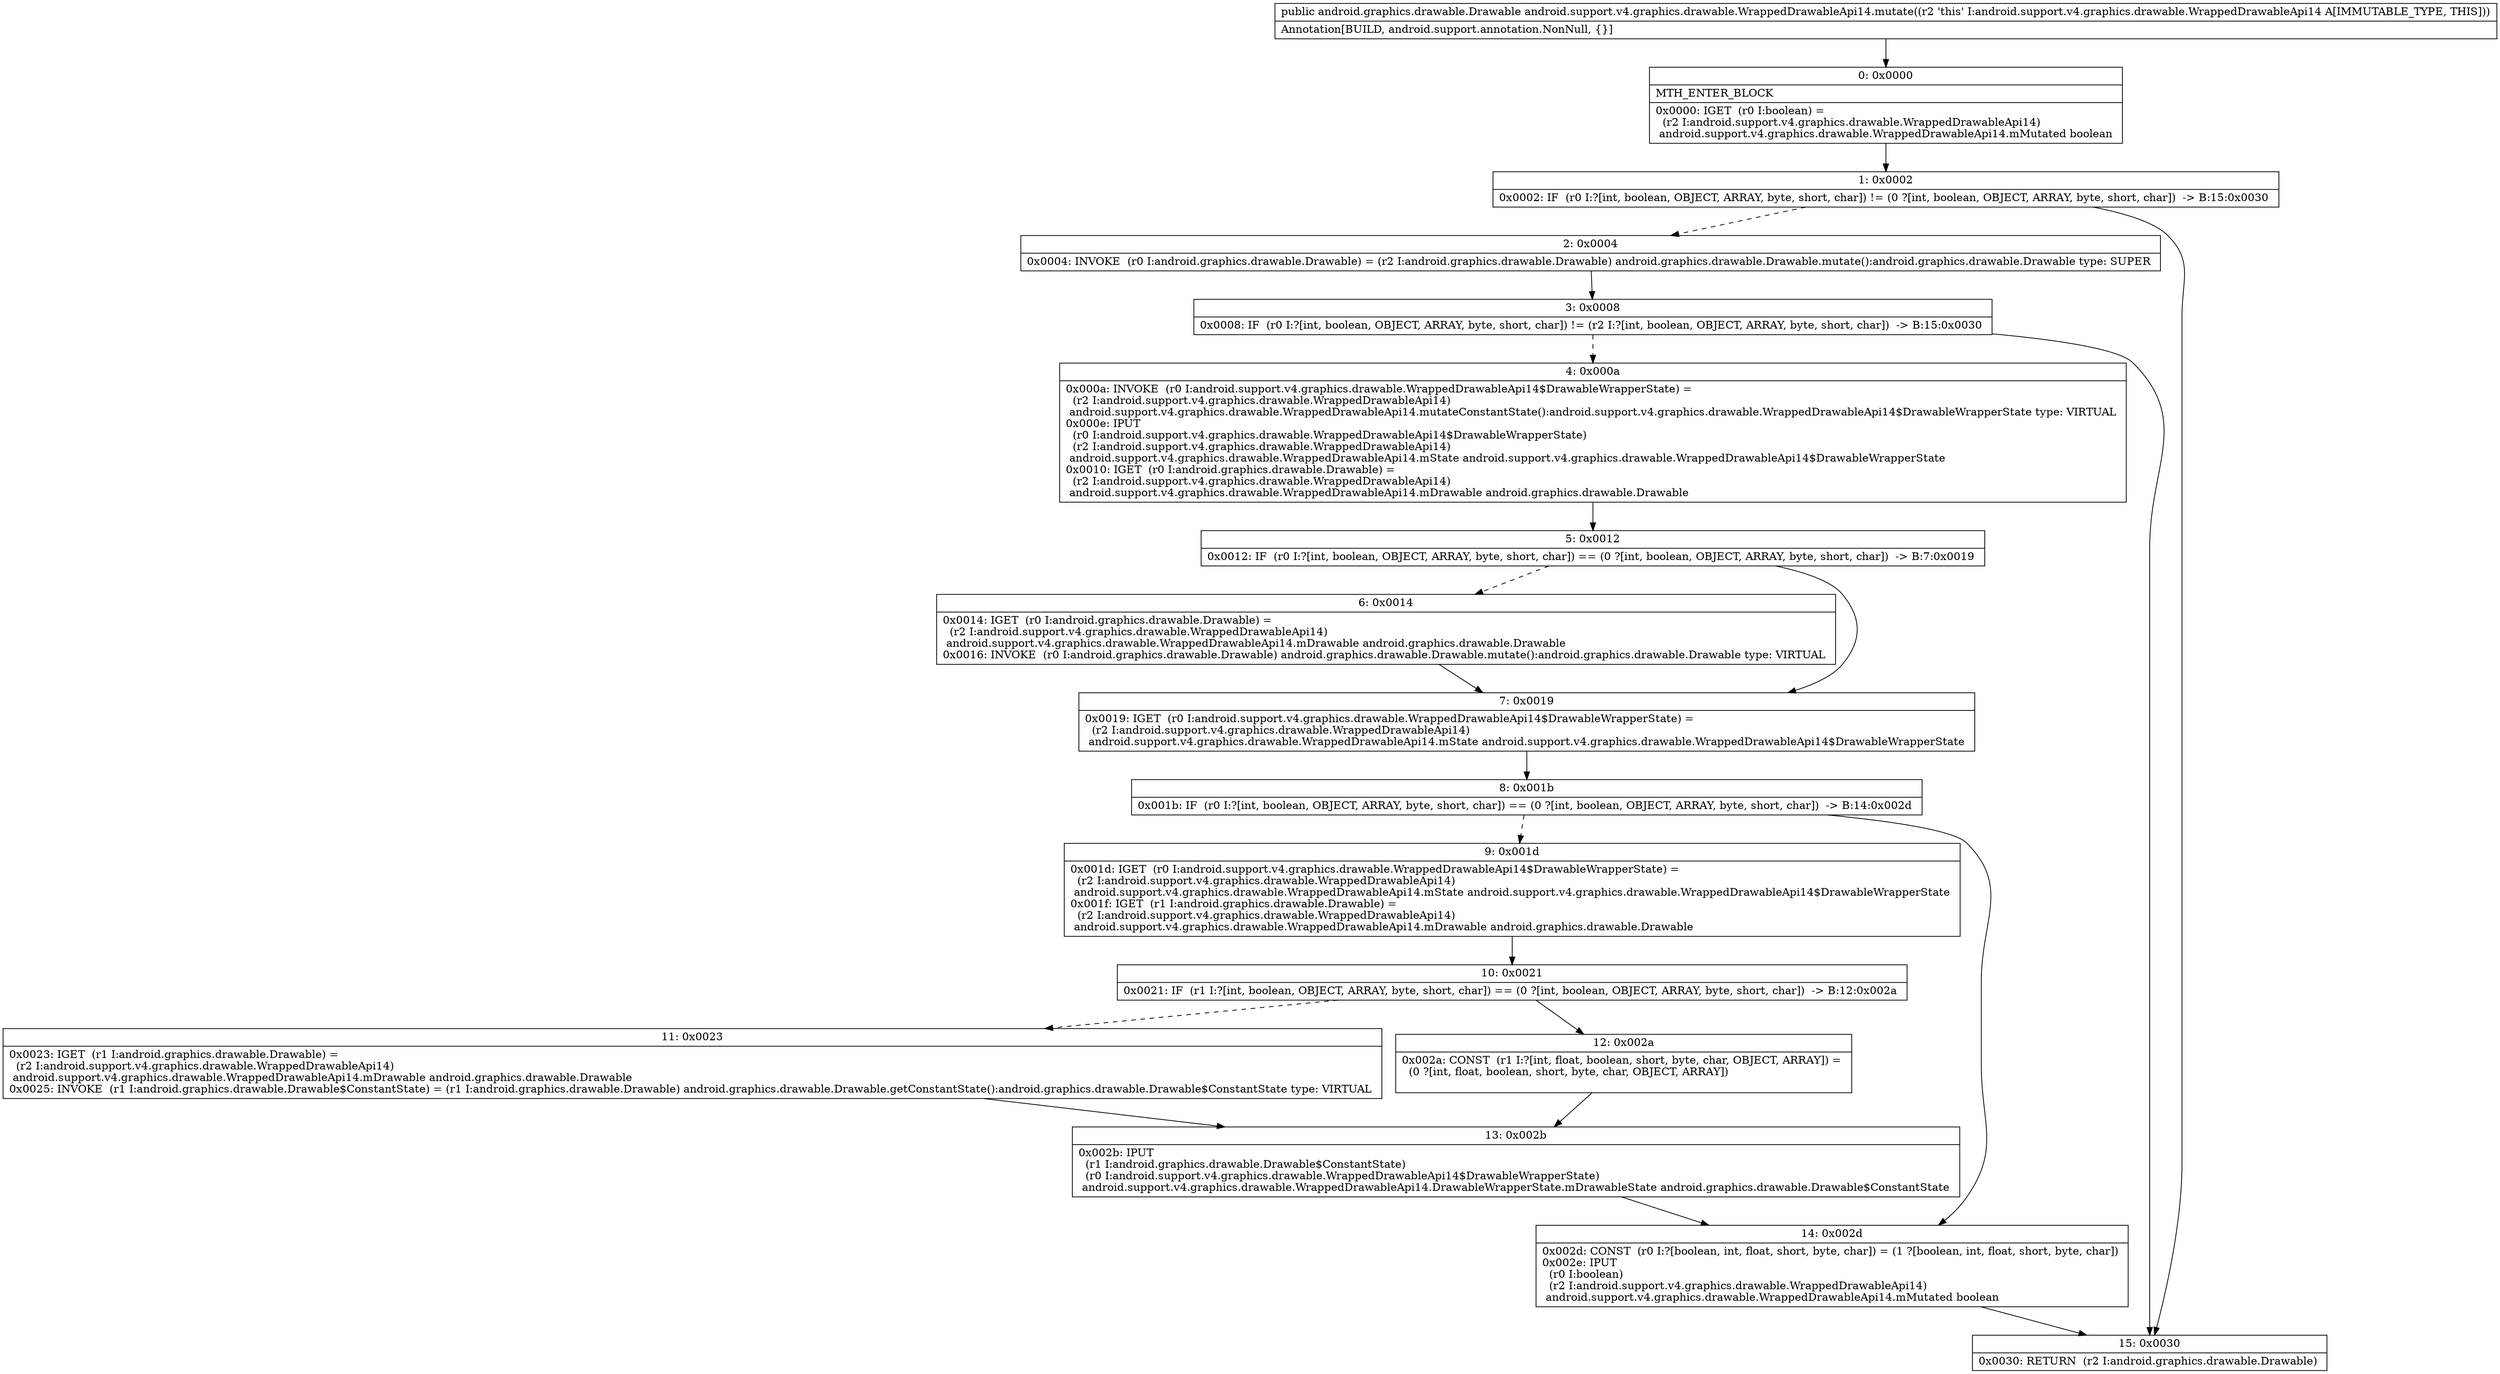 digraph "CFG forandroid.support.v4.graphics.drawable.WrappedDrawableApi14.mutate()Landroid\/graphics\/drawable\/Drawable;" {
Node_0 [shape=record,label="{0\:\ 0x0000|MTH_ENTER_BLOCK\l|0x0000: IGET  (r0 I:boolean) = \l  (r2 I:android.support.v4.graphics.drawable.WrappedDrawableApi14)\l android.support.v4.graphics.drawable.WrappedDrawableApi14.mMutated boolean \l}"];
Node_1 [shape=record,label="{1\:\ 0x0002|0x0002: IF  (r0 I:?[int, boolean, OBJECT, ARRAY, byte, short, char]) != (0 ?[int, boolean, OBJECT, ARRAY, byte, short, char])  \-\> B:15:0x0030 \l}"];
Node_2 [shape=record,label="{2\:\ 0x0004|0x0004: INVOKE  (r0 I:android.graphics.drawable.Drawable) = (r2 I:android.graphics.drawable.Drawable) android.graphics.drawable.Drawable.mutate():android.graphics.drawable.Drawable type: SUPER \l}"];
Node_3 [shape=record,label="{3\:\ 0x0008|0x0008: IF  (r0 I:?[int, boolean, OBJECT, ARRAY, byte, short, char]) != (r2 I:?[int, boolean, OBJECT, ARRAY, byte, short, char])  \-\> B:15:0x0030 \l}"];
Node_4 [shape=record,label="{4\:\ 0x000a|0x000a: INVOKE  (r0 I:android.support.v4.graphics.drawable.WrappedDrawableApi14$DrawableWrapperState) = \l  (r2 I:android.support.v4.graphics.drawable.WrappedDrawableApi14)\l android.support.v4.graphics.drawable.WrappedDrawableApi14.mutateConstantState():android.support.v4.graphics.drawable.WrappedDrawableApi14$DrawableWrapperState type: VIRTUAL \l0x000e: IPUT  \l  (r0 I:android.support.v4.graphics.drawable.WrappedDrawableApi14$DrawableWrapperState)\l  (r2 I:android.support.v4.graphics.drawable.WrappedDrawableApi14)\l android.support.v4.graphics.drawable.WrappedDrawableApi14.mState android.support.v4.graphics.drawable.WrappedDrawableApi14$DrawableWrapperState \l0x0010: IGET  (r0 I:android.graphics.drawable.Drawable) = \l  (r2 I:android.support.v4.graphics.drawable.WrappedDrawableApi14)\l android.support.v4.graphics.drawable.WrappedDrawableApi14.mDrawable android.graphics.drawable.Drawable \l}"];
Node_5 [shape=record,label="{5\:\ 0x0012|0x0012: IF  (r0 I:?[int, boolean, OBJECT, ARRAY, byte, short, char]) == (0 ?[int, boolean, OBJECT, ARRAY, byte, short, char])  \-\> B:7:0x0019 \l}"];
Node_6 [shape=record,label="{6\:\ 0x0014|0x0014: IGET  (r0 I:android.graphics.drawable.Drawable) = \l  (r2 I:android.support.v4.graphics.drawable.WrappedDrawableApi14)\l android.support.v4.graphics.drawable.WrappedDrawableApi14.mDrawable android.graphics.drawable.Drawable \l0x0016: INVOKE  (r0 I:android.graphics.drawable.Drawable) android.graphics.drawable.Drawable.mutate():android.graphics.drawable.Drawable type: VIRTUAL \l}"];
Node_7 [shape=record,label="{7\:\ 0x0019|0x0019: IGET  (r0 I:android.support.v4.graphics.drawable.WrappedDrawableApi14$DrawableWrapperState) = \l  (r2 I:android.support.v4.graphics.drawable.WrappedDrawableApi14)\l android.support.v4.graphics.drawable.WrappedDrawableApi14.mState android.support.v4.graphics.drawable.WrappedDrawableApi14$DrawableWrapperState \l}"];
Node_8 [shape=record,label="{8\:\ 0x001b|0x001b: IF  (r0 I:?[int, boolean, OBJECT, ARRAY, byte, short, char]) == (0 ?[int, boolean, OBJECT, ARRAY, byte, short, char])  \-\> B:14:0x002d \l}"];
Node_9 [shape=record,label="{9\:\ 0x001d|0x001d: IGET  (r0 I:android.support.v4.graphics.drawable.WrappedDrawableApi14$DrawableWrapperState) = \l  (r2 I:android.support.v4.graphics.drawable.WrappedDrawableApi14)\l android.support.v4.graphics.drawable.WrappedDrawableApi14.mState android.support.v4.graphics.drawable.WrappedDrawableApi14$DrawableWrapperState \l0x001f: IGET  (r1 I:android.graphics.drawable.Drawable) = \l  (r2 I:android.support.v4.graphics.drawable.WrappedDrawableApi14)\l android.support.v4.graphics.drawable.WrappedDrawableApi14.mDrawable android.graphics.drawable.Drawable \l}"];
Node_10 [shape=record,label="{10\:\ 0x0021|0x0021: IF  (r1 I:?[int, boolean, OBJECT, ARRAY, byte, short, char]) == (0 ?[int, boolean, OBJECT, ARRAY, byte, short, char])  \-\> B:12:0x002a \l}"];
Node_11 [shape=record,label="{11\:\ 0x0023|0x0023: IGET  (r1 I:android.graphics.drawable.Drawable) = \l  (r2 I:android.support.v4.graphics.drawable.WrappedDrawableApi14)\l android.support.v4.graphics.drawable.WrappedDrawableApi14.mDrawable android.graphics.drawable.Drawable \l0x0025: INVOKE  (r1 I:android.graphics.drawable.Drawable$ConstantState) = (r1 I:android.graphics.drawable.Drawable) android.graphics.drawable.Drawable.getConstantState():android.graphics.drawable.Drawable$ConstantState type: VIRTUAL \l}"];
Node_12 [shape=record,label="{12\:\ 0x002a|0x002a: CONST  (r1 I:?[int, float, boolean, short, byte, char, OBJECT, ARRAY]) = \l  (0 ?[int, float, boolean, short, byte, char, OBJECT, ARRAY])\l \l}"];
Node_13 [shape=record,label="{13\:\ 0x002b|0x002b: IPUT  \l  (r1 I:android.graphics.drawable.Drawable$ConstantState)\l  (r0 I:android.support.v4.graphics.drawable.WrappedDrawableApi14$DrawableWrapperState)\l android.support.v4.graphics.drawable.WrappedDrawableApi14.DrawableWrapperState.mDrawableState android.graphics.drawable.Drawable$ConstantState \l}"];
Node_14 [shape=record,label="{14\:\ 0x002d|0x002d: CONST  (r0 I:?[boolean, int, float, short, byte, char]) = (1 ?[boolean, int, float, short, byte, char]) \l0x002e: IPUT  \l  (r0 I:boolean)\l  (r2 I:android.support.v4.graphics.drawable.WrappedDrawableApi14)\l android.support.v4.graphics.drawable.WrappedDrawableApi14.mMutated boolean \l}"];
Node_15 [shape=record,label="{15\:\ 0x0030|0x0030: RETURN  (r2 I:android.graphics.drawable.Drawable) \l}"];
MethodNode[shape=record,label="{public android.graphics.drawable.Drawable android.support.v4.graphics.drawable.WrappedDrawableApi14.mutate((r2 'this' I:android.support.v4.graphics.drawable.WrappedDrawableApi14 A[IMMUTABLE_TYPE, THIS]))  | Annotation[BUILD, android.support.annotation.NonNull, \{\}]\l}"];
MethodNode -> Node_0;
Node_0 -> Node_1;
Node_1 -> Node_2[style=dashed];
Node_1 -> Node_15;
Node_2 -> Node_3;
Node_3 -> Node_4[style=dashed];
Node_3 -> Node_15;
Node_4 -> Node_5;
Node_5 -> Node_6[style=dashed];
Node_5 -> Node_7;
Node_6 -> Node_7;
Node_7 -> Node_8;
Node_8 -> Node_9[style=dashed];
Node_8 -> Node_14;
Node_9 -> Node_10;
Node_10 -> Node_11[style=dashed];
Node_10 -> Node_12;
Node_11 -> Node_13;
Node_12 -> Node_13;
Node_13 -> Node_14;
Node_14 -> Node_15;
}

